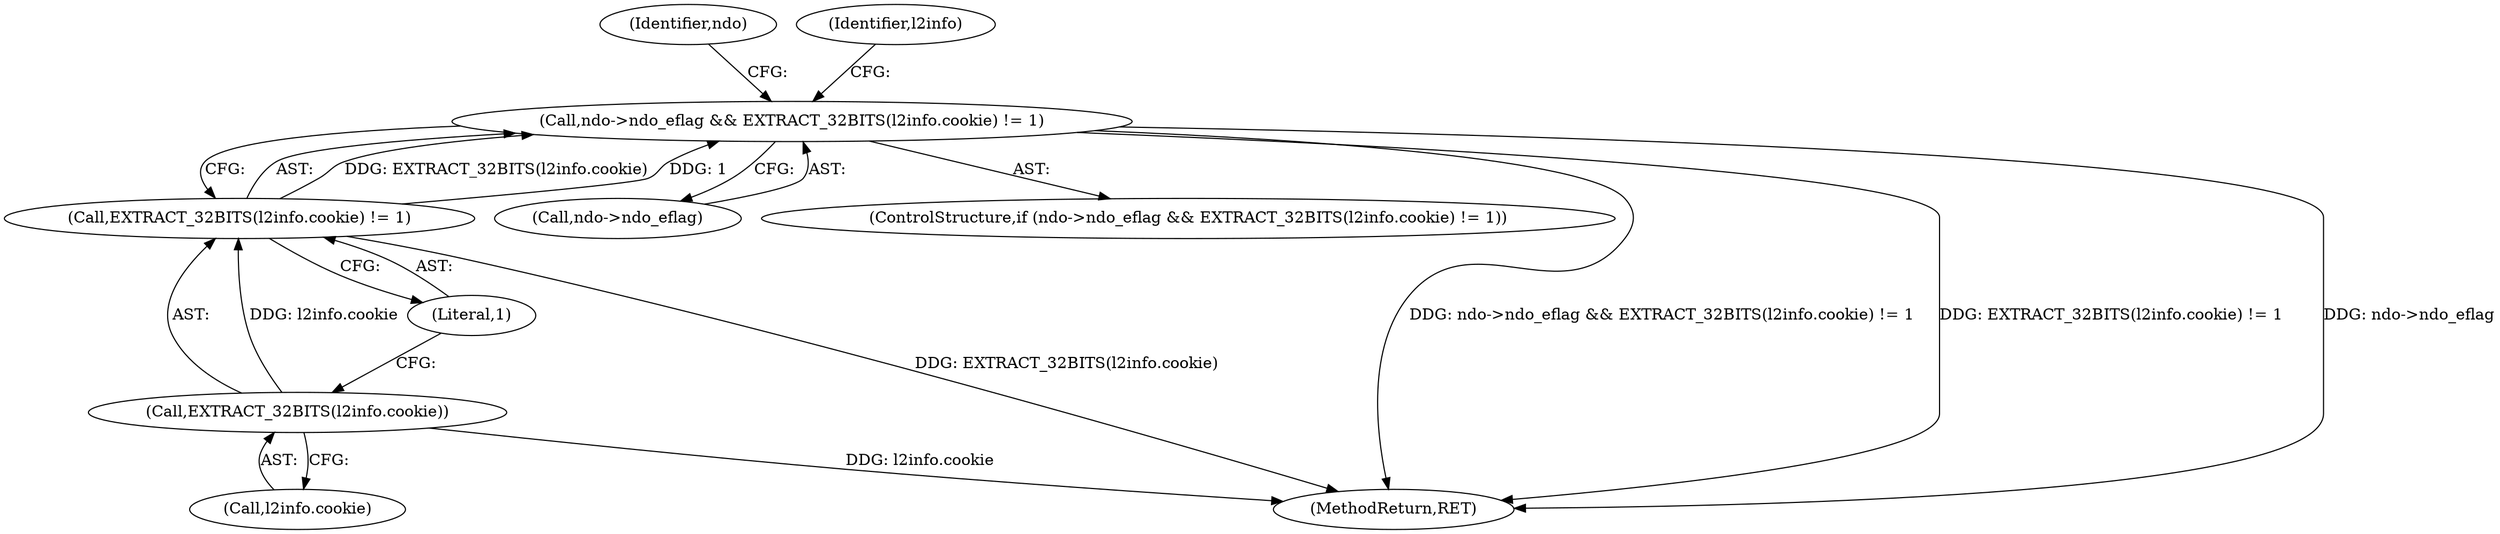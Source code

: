 digraph "0_tcpdump_1dcd10aceabbc03bf571ea32b892c522cbe923de_8@pointer" {
"1000132" [label="(Call,ndo->ndo_eflag && EXTRACT_32BITS(l2info.cookie) != 1)"];
"1000136" [label="(Call,EXTRACT_32BITS(l2info.cookie) != 1)"];
"1000137" [label="(Call,EXTRACT_32BITS(l2info.cookie))"];
"1000144" [label="(Identifier,ndo)"];
"1000133" [label="(Call,ndo->ndo_eflag)"];
"1000137" [label="(Call,EXTRACT_32BITS(l2info.cookie))"];
"1000138" [label="(Call,l2info.cookie)"];
"1000131" [label="(ControlStructure,if (ndo->ndo_eflag && EXTRACT_32BITS(l2info.cookie) != 1))"];
"1000132" [label="(Call,ndo->ndo_eflag && EXTRACT_32BITS(l2info.cookie) != 1)"];
"1000136" [label="(Call,EXTRACT_32BITS(l2info.cookie) != 1)"];
"1000141" [label="(Literal,1)"];
"1000190" [label="(MethodReturn,RET)"];
"1000152" [label="(Identifier,l2info)"];
"1000132" -> "1000131"  [label="AST: "];
"1000132" -> "1000133"  [label="CFG: "];
"1000132" -> "1000136"  [label="CFG: "];
"1000133" -> "1000132"  [label="AST: "];
"1000136" -> "1000132"  [label="AST: "];
"1000144" -> "1000132"  [label="CFG: "];
"1000152" -> "1000132"  [label="CFG: "];
"1000132" -> "1000190"  [label="DDG: ndo->ndo_eflag && EXTRACT_32BITS(l2info.cookie) != 1"];
"1000132" -> "1000190"  [label="DDG: EXTRACT_32BITS(l2info.cookie) != 1"];
"1000132" -> "1000190"  [label="DDG: ndo->ndo_eflag"];
"1000136" -> "1000132"  [label="DDG: EXTRACT_32BITS(l2info.cookie)"];
"1000136" -> "1000132"  [label="DDG: 1"];
"1000136" -> "1000141"  [label="CFG: "];
"1000137" -> "1000136"  [label="AST: "];
"1000141" -> "1000136"  [label="AST: "];
"1000136" -> "1000190"  [label="DDG: EXTRACT_32BITS(l2info.cookie)"];
"1000137" -> "1000136"  [label="DDG: l2info.cookie"];
"1000137" -> "1000138"  [label="CFG: "];
"1000138" -> "1000137"  [label="AST: "];
"1000141" -> "1000137"  [label="CFG: "];
"1000137" -> "1000190"  [label="DDG: l2info.cookie"];
}
